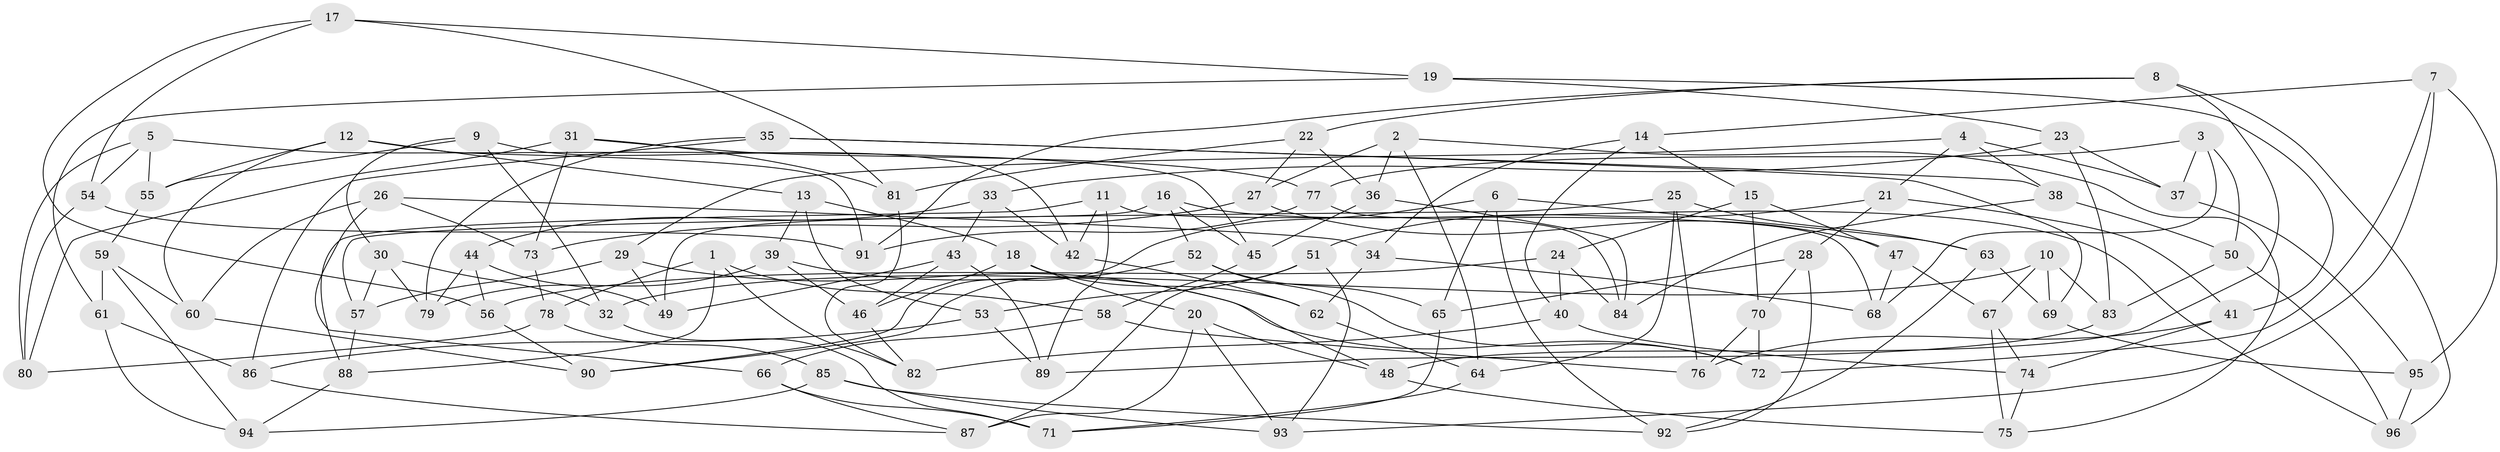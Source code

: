 // Generated by graph-tools (version 1.1) at 2025/16/03/09/25 04:16:40]
// undirected, 96 vertices, 192 edges
graph export_dot {
graph [start="1"]
  node [color=gray90,style=filled];
  1;
  2;
  3;
  4;
  5;
  6;
  7;
  8;
  9;
  10;
  11;
  12;
  13;
  14;
  15;
  16;
  17;
  18;
  19;
  20;
  21;
  22;
  23;
  24;
  25;
  26;
  27;
  28;
  29;
  30;
  31;
  32;
  33;
  34;
  35;
  36;
  37;
  38;
  39;
  40;
  41;
  42;
  43;
  44;
  45;
  46;
  47;
  48;
  49;
  50;
  51;
  52;
  53;
  54;
  55;
  56;
  57;
  58;
  59;
  60;
  61;
  62;
  63;
  64;
  65;
  66;
  67;
  68;
  69;
  70;
  71;
  72;
  73;
  74;
  75;
  76;
  77;
  78;
  79;
  80;
  81;
  82;
  83;
  84;
  85;
  86;
  87;
  88;
  89;
  90;
  91;
  92;
  93;
  94;
  95;
  96;
  1 -- 88;
  1 -- 58;
  1 -- 78;
  1 -- 82;
  2 -- 75;
  2 -- 27;
  2 -- 64;
  2 -- 36;
  3 -- 68;
  3 -- 37;
  3 -- 50;
  3 -- 77;
  4 -- 29;
  4 -- 38;
  4 -- 37;
  4 -- 21;
  5 -- 54;
  5 -- 45;
  5 -- 55;
  5 -- 80;
  6 -- 65;
  6 -- 63;
  6 -- 92;
  6 -- 90;
  7 -- 93;
  7 -- 14;
  7 -- 95;
  7 -- 72;
  8 -- 22;
  8 -- 91;
  8 -- 96;
  8 -- 48;
  9 -- 42;
  9 -- 32;
  9 -- 55;
  9 -- 30;
  10 -- 69;
  10 -- 67;
  10 -- 32;
  10 -- 83;
  11 -- 88;
  11 -- 42;
  11 -- 89;
  11 -- 68;
  12 -- 91;
  12 -- 60;
  12 -- 13;
  12 -- 55;
  13 -- 18;
  13 -- 39;
  13 -- 53;
  14 -- 15;
  14 -- 40;
  14 -- 34;
  15 -- 24;
  15 -- 47;
  15 -- 70;
  16 -- 49;
  16 -- 45;
  16 -- 52;
  16 -- 96;
  17 -- 81;
  17 -- 54;
  17 -- 56;
  17 -- 19;
  18 -- 62;
  18 -- 46;
  18 -- 20;
  19 -- 41;
  19 -- 23;
  19 -- 61;
  20 -- 93;
  20 -- 87;
  20 -- 48;
  21 -- 28;
  21 -- 41;
  21 -- 51;
  22 -- 27;
  22 -- 36;
  22 -- 81;
  23 -- 37;
  23 -- 83;
  23 -- 33;
  24 -- 40;
  24 -- 56;
  24 -- 84;
  25 -- 63;
  25 -- 57;
  25 -- 64;
  25 -- 76;
  26 -- 73;
  26 -- 34;
  26 -- 66;
  26 -- 60;
  27 -- 47;
  27 -- 73;
  28 -- 70;
  28 -- 65;
  28 -- 92;
  29 -- 57;
  29 -- 72;
  29 -- 49;
  30 -- 32;
  30 -- 57;
  30 -- 79;
  31 -- 73;
  31 -- 81;
  31 -- 80;
  31 -- 77;
  32 -- 71;
  33 -- 43;
  33 -- 42;
  33 -- 44;
  34 -- 68;
  34 -- 62;
  35 -- 38;
  35 -- 69;
  35 -- 79;
  35 -- 86;
  36 -- 84;
  36 -- 45;
  37 -- 95;
  38 -- 50;
  38 -- 84;
  39 -- 79;
  39 -- 46;
  39 -- 48;
  40 -- 74;
  40 -- 82;
  41 -- 74;
  41 -- 76;
  42 -- 62;
  43 -- 49;
  43 -- 89;
  43 -- 46;
  44 -- 79;
  44 -- 56;
  44 -- 49;
  45 -- 58;
  46 -- 82;
  47 -- 68;
  47 -- 67;
  48 -- 75;
  50 -- 96;
  50 -- 83;
  51 -- 53;
  51 -- 93;
  51 -- 87;
  52 -- 90;
  52 -- 72;
  52 -- 65;
  53 -- 86;
  53 -- 89;
  54 -- 80;
  54 -- 91;
  55 -- 59;
  56 -- 90;
  57 -- 88;
  58 -- 76;
  58 -- 66;
  59 -- 60;
  59 -- 61;
  59 -- 94;
  60 -- 90;
  61 -- 94;
  61 -- 86;
  62 -- 64;
  63 -- 92;
  63 -- 69;
  64 -- 71;
  65 -- 71;
  66 -- 87;
  66 -- 71;
  67 -- 74;
  67 -- 75;
  69 -- 95;
  70 -- 72;
  70 -- 76;
  73 -- 78;
  74 -- 75;
  77 -- 84;
  77 -- 91;
  78 -- 80;
  78 -- 85;
  81 -- 82;
  83 -- 89;
  85 -- 94;
  85 -- 92;
  85 -- 93;
  86 -- 87;
  88 -- 94;
  95 -- 96;
}
